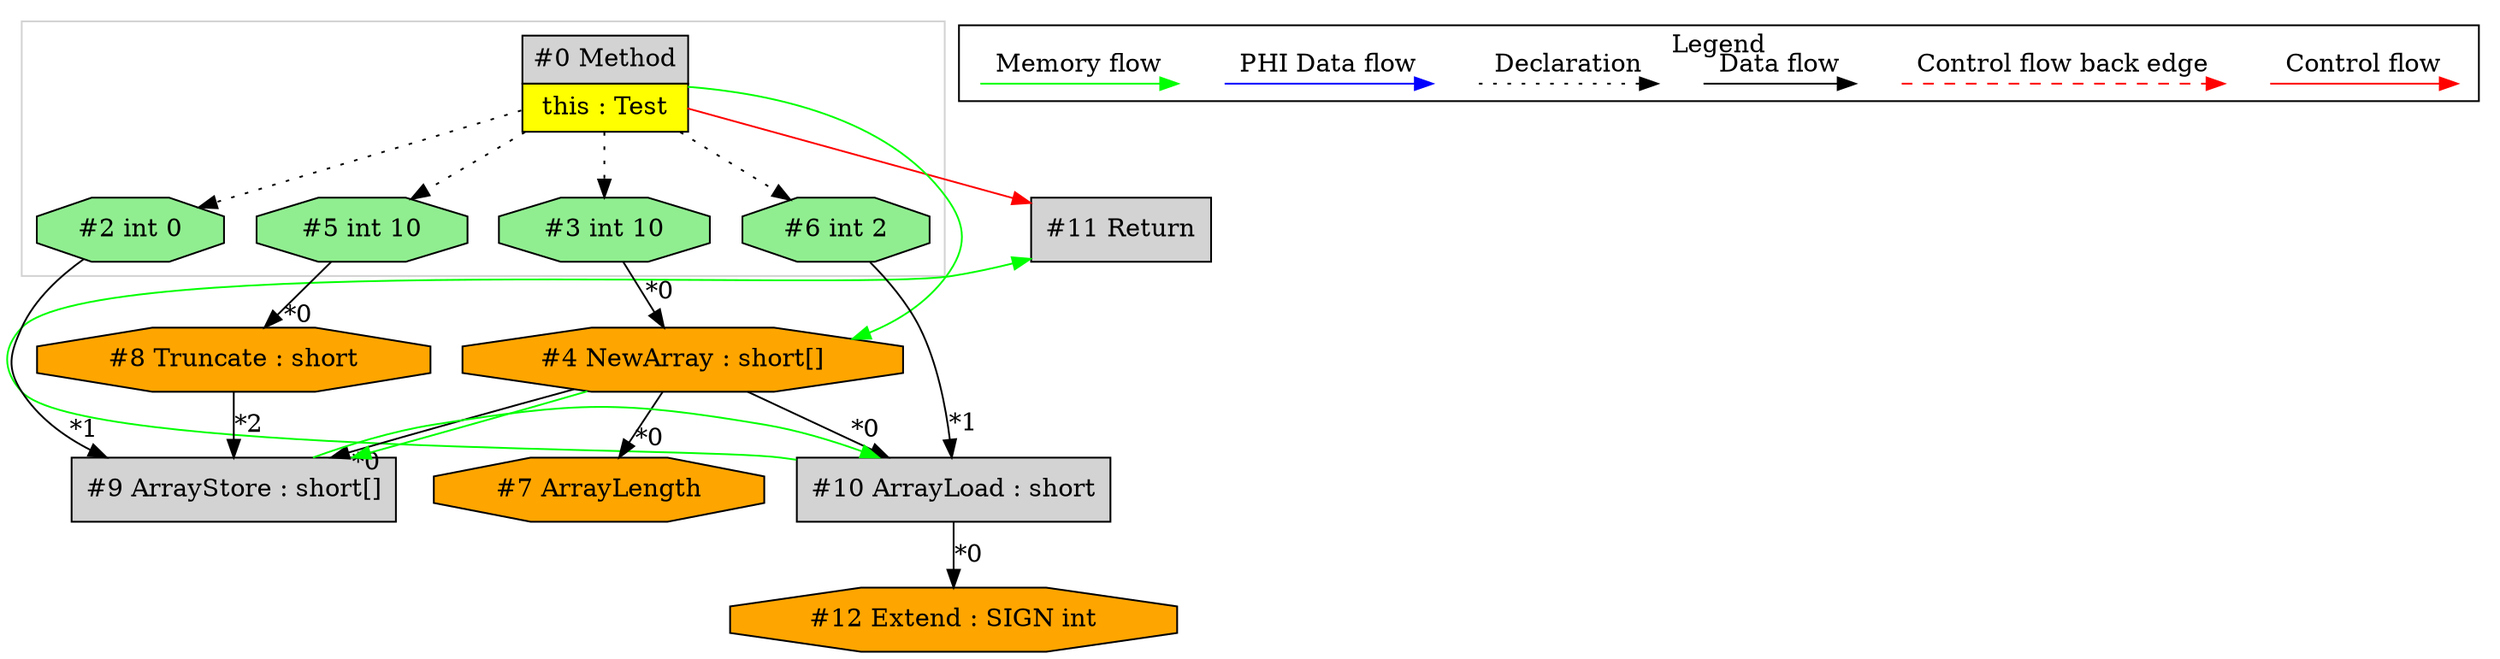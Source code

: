 digraph {
 ordering="in";
 node0[margin="0", label=<<table border="0" cellborder="1" cellspacing="0" cellpadding="5"><tr><td colspan="1">#0 Method</td></tr><tr><td port="prj1" bgcolor="yellow">this : Test</td></tr></table>>,shape=none, fillcolor=lightgrey, style=filled];
 node11[label="#11 Return",shape=box, fillcolor=lightgrey, style=filled];
 node0 -> node11[labeldistance=2, color=red, fontcolor=red];
 node10 -> node11[labeldistance=2, color=green, constraint=false];
 node10[label="#10 ArrayLoad : short",shape=box, fillcolor=lightgrey, style=filled];
 node4 -> node10[headlabel="*0", labeldistance=2];
 node6 -> node10[headlabel="*1", labeldistance=2];
 node9 -> node10[labeldistance=2, color=green, constraint=false];
 node9[label="#9 ArrayStore : short[]",shape=box, fillcolor=lightgrey, style=filled];
 node4 -> node9[headlabel="*0", labeldistance=2];
 node2 -> node9[headlabel="*1", labeldistance=2];
 node8 -> node9[headlabel="*2", labeldistance=2];
 node4 -> node9[labeldistance=2, color=green, constraint=false];
 node4[label="#4 NewArray : short[]",shape=octagon, fillcolor=orange, style=filled];
 node3 -> node4[headlabel="*0", labeldistance=2];
 node0 -> node4[labeldistance=2, color=green, constraint=false];
 node3[label="#3 int 10",shape=octagon, fillcolor=lightgreen, style=filled];
 node0 -> node3[style=dotted];
 node7[label="#7 ArrayLength",shape=octagon, fillcolor=orange, style=filled];
 node4 -> node7[headlabel="*0", labeldistance=2];
 node8[label="#8 Truncate : short",shape=octagon, fillcolor=orange, style=filled];
 node5 -> node8[headlabel="*0", labeldistance=2];
 node5[label="#5 int 10",shape=octagon, fillcolor=lightgreen, style=filled];
 node0 -> node5[style=dotted];
 node2[label="#2 int 0",shape=octagon, fillcolor=lightgreen, style=filled];
 node0 -> node2[style=dotted];
 node6[label="#6 int 2",shape=octagon, fillcolor=lightgreen, style=filled];
 node0 -> node6[style=dotted];
 node12[label="#12 Extend : SIGN int",shape=octagon, fillcolor=orange, style=filled];
 node10 -> node12[headlabel="*0", labeldistance=2];
 subgraph cluster_0 {
  color=lightgray;
  node0;
  node2;
  node3;
  node5;
  node6;
 }
 subgraph cluster_000 {
  label = "Legend";
  node [shape=point]
  {
   rank=same;
   c0 [style = invis];
   c1 [style = invis];
   c2 [style = invis];
   c3 [style = invis];
   d0 [style = invis];
   d1 [style = invis];
   d2 [style = invis];
   d3 [style = invis];
   d4 [style = invis];
   d5 [style = invis];
   d6 [style = invis];
   d7 [style = invis];
  }
  c0 -> c1 [label="Control flow", style=solid, color=red]
  c2 -> c3 [label="Control flow back edge", style=dashed, color=red]
  d0 -> d1 [label="Data flow"]
  d2 -> d3 [label="Declaration", style=dotted]
  d4 -> d5 [label="PHI Data flow", color=blue]
  d6 -> d7 [label="Memory flow", color=green]
 }

}

